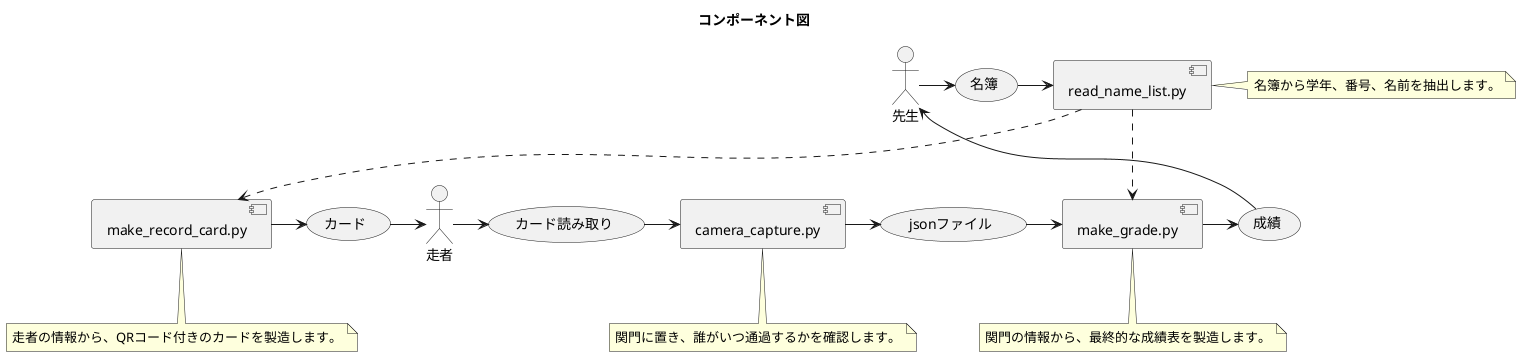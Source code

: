 @startuml all_system
title コンポーネント図
[make_grade.py] as grade
[make_record_card.py] as card
[camera_capture.py] as camera
[read_name_list.py] as name
actor 走者
actor 先生

先生 -> (名簿)
(名簿) -> name
name ..> card
name ..> grade
card -> (カード)
(カード) -> 走者
走者 -> (カード読み取り)
(カード読み取り) -> camera
camera -> (jsonファイル)
(jsonファイル) -> grade
grade -> (成績)
(成績) -> (先生)

note bottom of grade
    関門の情報から、最終的な成績表を製造します。
end note

note bottom of camera
    関門に置き、誰がいつ通過するかを確認します。
end note

note bottom of card
    走者の情報から、QRコード付きのカードを製造します。
end note

note right of name
    名簿から学年、番号、名前を抽出します。
end note

@enduml